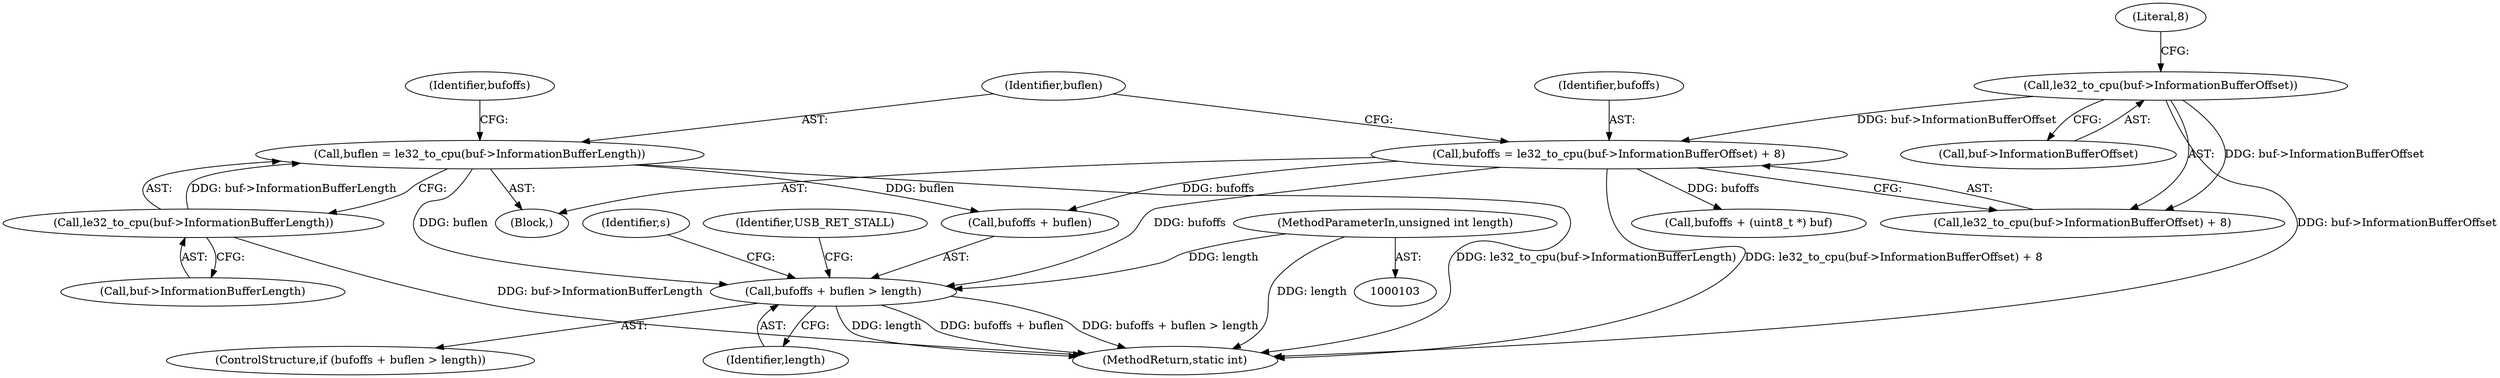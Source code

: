 digraph "1_qemu_fe3c546c5ff2a6210f9a4d8561cc64051ca8603e@del" {
"1000129" [label="(Call,bufoffs + buflen > length)"];
"1000114" [label="(Call,bufoffs = le32_to_cpu(buf->InformationBufferOffset) + 8)"];
"1000117" [label="(Call,le32_to_cpu(buf->InformationBufferOffset))"];
"1000122" [label="(Call,buflen = le32_to_cpu(buf->InformationBufferLength))"];
"1000124" [label="(Call,le32_to_cpu(buf->InformationBufferLength))"];
"1000106" [label="(MethodParameterIn,unsigned int length)"];
"1000131" [label="(Identifier,bufoffs)"];
"1000115" [label="(Identifier,bufoffs)"];
"1000250" [label="(MethodReturn,static int)"];
"1000128" [label="(ControlStructure,if (bufoffs + buflen > length))"];
"1000130" [label="(Call,bufoffs + buflen)"];
"1000121" [label="(Literal,8)"];
"1000107" [label="(Block,)"];
"1000129" [label="(Call,bufoffs + buflen > length)"];
"1000106" [label="(MethodParameterIn,unsigned int length)"];
"1000123" [label="(Identifier,buflen)"];
"1000114" [label="(Call,bufoffs = le32_to_cpu(buf->InformationBufferOffset) + 8)"];
"1000144" [label="(Call,bufoffs + (uint8_t *) buf)"];
"1000124" [label="(Call,le32_to_cpu(buf->InformationBufferLength))"];
"1000125" [label="(Call,buf->InformationBufferLength)"];
"1000122" [label="(Call,buflen = le32_to_cpu(buf->InformationBufferLength))"];
"1000137" [label="(Identifier,s)"];
"1000116" [label="(Call,le32_to_cpu(buf->InformationBufferOffset) + 8)"];
"1000133" [label="(Identifier,length)"];
"1000118" [label="(Call,buf->InformationBufferOffset)"];
"1000135" [label="(Identifier,USB_RET_STALL)"];
"1000117" [label="(Call,le32_to_cpu(buf->InformationBufferOffset))"];
"1000129" -> "1000128"  [label="AST: "];
"1000129" -> "1000133"  [label="CFG: "];
"1000130" -> "1000129"  [label="AST: "];
"1000133" -> "1000129"  [label="AST: "];
"1000135" -> "1000129"  [label="CFG: "];
"1000137" -> "1000129"  [label="CFG: "];
"1000129" -> "1000250"  [label="DDG: length"];
"1000129" -> "1000250"  [label="DDG: bufoffs + buflen"];
"1000129" -> "1000250"  [label="DDG: bufoffs + buflen > length"];
"1000114" -> "1000129"  [label="DDG: bufoffs"];
"1000122" -> "1000129"  [label="DDG: buflen"];
"1000106" -> "1000129"  [label="DDG: length"];
"1000114" -> "1000107"  [label="AST: "];
"1000114" -> "1000116"  [label="CFG: "];
"1000115" -> "1000114"  [label="AST: "];
"1000116" -> "1000114"  [label="AST: "];
"1000123" -> "1000114"  [label="CFG: "];
"1000114" -> "1000250"  [label="DDG: le32_to_cpu(buf->InformationBufferOffset) + 8"];
"1000117" -> "1000114"  [label="DDG: buf->InformationBufferOffset"];
"1000114" -> "1000130"  [label="DDG: bufoffs"];
"1000114" -> "1000144"  [label="DDG: bufoffs"];
"1000117" -> "1000116"  [label="AST: "];
"1000117" -> "1000118"  [label="CFG: "];
"1000118" -> "1000117"  [label="AST: "];
"1000121" -> "1000117"  [label="CFG: "];
"1000117" -> "1000250"  [label="DDG: buf->InformationBufferOffset"];
"1000117" -> "1000116"  [label="DDG: buf->InformationBufferOffset"];
"1000122" -> "1000107"  [label="AST: "];
"1000122" -> "1000124"  [label="CFG: "];
"1000123" -> "1000122"  [label="AST: "];
"1000124" -> "1000122"  [label="AST: "];
"1000131" -> "1000122"  [label="CFG: "];
"1000122" -> "1000250"  [label="DDG: le32_to_cpu(buf->InformationBufferLength)"];
"1000124" -> "1000122"  [label="DDG: buf->InformationBufferLength"];
"1000122" -> "1000130"  [label="DDG: buflen"];
"1000124" -> "1000125"  [label="CFG: "];
"1000125" -> "1000124"  [label="AST: "];
"1000124" -> "1000250"  [label="DDG: buf->InformationBufferLength"];
"1000106" -> "1000103"  [label="AST: "];
"1000106" -> "1000250"  [label="DDG: length"];
}
